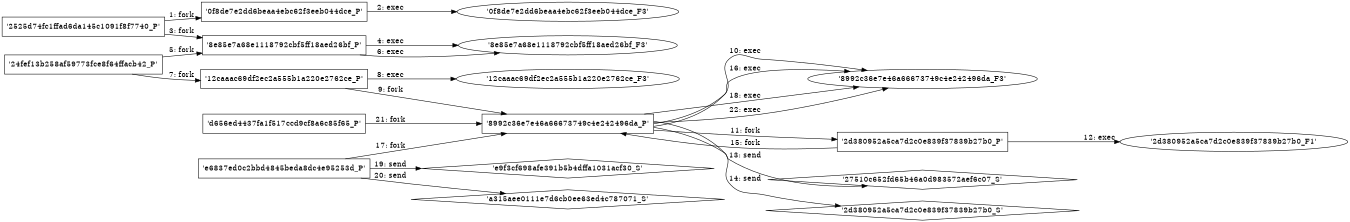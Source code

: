 digraph "D:\Learning\Paper\apt\基于CTI的攻击预警\Dataset\攻击图\ASGfromALLCTI\New Fakebank Variant Intercepts Calls to Connect Banking Users to Scammers.dot" {
rankdir="LR"
size="9"
fixedsize="false"
splines="true"
nodesep=0.3
ranksep=0
fontsize=10
overlap="scalexy"
engine= "neato"
	"'2525d74fc1ffad6da145c1091f8f7740_P'" [node_type=Process shape=box]
	"'0f8de7e2dd6beaa4ebc62f3eeb044dce_P'" [node_type=Process shape=box]
	"'2525d74fc1ffad6da145c1091f8f7740_P'" -> "'0f8de7e2dd6beaa4ebc62f3eeb044dce_P'" [label="1: fork"]
	"'0f8de7e2dd6beaa4ebc62f3eeb044dce_P'" [node_type=Process shape=box]
	"'0f8de7e2dd6beaa4ebc62f3eeb044dce_F3'" [node_type=File shape=ellipse]
	"'0f8de7e2dd6beaa4ebc62f3eeb044dce_P'" -> "'0f8de7e2dd6beaa4ebc62f3eeb044dce_F3'" [label="2: exec"]
	"'2525d74fc1ffad6da145c1091f8f7740_P'" [node_type=Process shape=box]
	"'8e85e7a68e1118792cbf5ff18aed26bf_P'" [node_type=Process shape=box]
	"'2525d74fc1ffad6da145c1091f8f7740_P'" -> "'8e85e7a68e1118792cbf5ff18aed26bf_P'" [label="3: fork"]
	"'8e85e7a68e1118792cbf5ff18aed26bf_P'" [node_type=Process shape=box]
	"'8e85e7a68e1118792cbf5ff18aed26bf_F3'" [node_type=File shape=ellipse]
	"'8e85e7a68e1118792cbf5ff18aed26bf_P'" -> "'8e85e7a68e1118792cbf5ff18aed26bf_F3'" [label="4: exec"]
	"'24fef13b258af59773fce8f64ffacb42_P'" [node_type=Process shape=box]
	"'8e85e7a68e1118792cbf5ff18aed26bf_P'" [node_type=Process shape=box]
	"'24fef13b258af59773fce8f64ffacb42_P'" -> "'8e85e7a68e1118792cbf5ff18aed26bf_P'" [label="5: fork"]
	"'8e85e7a68e1118792cbf5ff18aed26bf_P'" [node_type=Process shape=box]
	"'8e85e7a68e1118792cbf5ff18aed26bf_F3'" [node_type=File shape=ellipse]
	"'8e85e7a68e1118792cbf5ff18aed26bf_P'" -> "'8e85e7a68e1118792cbf5ff18aed26bf_F3'" [label="6: exec"]
	"'24fef13b258af59773fce8f64ffacb42_P'" [node_type=Process shape=box]
	"'12caaac69df2ec2a555b1a220e2762ce_P'" [node_type=Process shape=box]
	"'24fef13b258af59773fce8f64ffacb42_P'" -> "'12caaac69df2ec2a555b1a220e2762ce_P'" [label="7: fork"]
	"'12caaac69df2ec2a555b1a220e2762ce_P'" [node_type=Process shape=box]
	"'12caaac69df2ec2a555b1a220e2762ce_F3'" [node_type=File shape=ellipse]
	"'12caaac69df2ec2a555b1a220e2762ce_P'" -> "'12caaac69df2ec2a555b1a220e2762ce_F3'" [label="8: exec"]
	"'12caaac69df2ec2a555b1a220e2762ce_P'" [node_type=Process shape=box]
	"'8992c36e7e46a66673749c4e242496da_P'" [node_type=Process shape=box]
	"'12caaac69df2ec2a555b1a220e2762ce_P'" -> "'8992c36e7e46a66673749c4e242496da_P'" [label="9: fork"]
	"'8992c36e7e46a66673749c4e242496da_P'" [node_type=Process shape=box]
	"'8992c36e7e46a66673749c4e242496da_F3'" [node_type=File shape=ellipse]
	"'8992c36e7e46a66673749c4e242496da_P'" -> "'8992c36e7e46a66673749c4e242496da_F3'" [label="10: exec"]
	"'8992c36e7e46a66673749c4e242496da_P'" [node_type=Process shape=box]
	"'2d380952a5ca7d2c0e839f37839b27b0_P'" [node_type=Process shape=box]
	"'8992c36e7e46a66673749c4e242496da_P'" -> "'2d380952a5ca7d2c0e839f37839b27b0_P'" [label="11: fork"]
	"'2d380952a5ca7d2c0e839f37839b27b0_P'" [node_type=Process shape=box]
	"'2d380952a5ca7d2c0e839f37839b27b0_F1'" [node_type=File shape=ellipse]
	"'2d380952a5ca7d2c0e839f37839b27b0_P'" -> "'2d380952a5ca7d2c0e839f37839b27b0_F1'" [label="12: exec"]
	"'27510c652fd65b46a0d983572aef6c07_S'" [node_type=Socket shape=diamond]
	"'8992c36e7e46a66673749c4e242496da_P'" [node_type=Process shape=box]
	"'8992c36e7e46a66673749c4e242496da_P'" -> "'27510c652fd65b46a0d983572aef6c07_S'" [label="13: send"]
	"'2d380952a5ca7d2c0e839f37839b27b0_S'" [node_type=Socket shape=diamond]
	"'8992c36e7e46a66673749c4e242496da_P'" [node_type=Process shape=box]
	"'8992c36e7e46a66673749c4e242496da_P'" -> "'2d380952a5ca7d2c0e839f37839b27b0_S'" [label="14: send"]
	"'2d380952a5ca7d2c0e839f37839b27b0_P'" [node_type=Process shape=box]
	"'8992c36e7e46a66673749c4e242496da_P'" [node_type=Process shape=box]
	"'2d380952a5ca7d2c0e839f37839b27b0_P'" -> "'8992c36e7e46a66673749c4e242496da_P'" [label="15: fork"]
	"'8992c36e7e46a66673749c4e242496da_P'" [node_type=Process shape=box]
	"'8992c36e7e46a66673749c4e242496da_F3'" [node_type=File shape=ellipse]
	"'8992c36e7e46a66673749c4e242496da_P'" -> "'8992c36e7e46a66673749c4e242496da_F3'" [label="16: exec"]
	"'e6837ed0c2bbd4845beda8dc4e95253d_P'" [node_type=Process shape=box]
	"'8992c36e7e46a66673749c4e242496da_P'" [node_type=Process shape=box]
	"'e6837ed0c2bbd4845beda8dc4e95253d_P'" -> "'8992c36e7e46a66673749c4e242496da_P'" [label="17: fork"]
	"'8992c36e7e46a66673749c4e242496da_P'" [node_type=Process shape=box]
	"'8992c36e7e46a66673749c4e242496da_F3'" [node_type=File shape=ellipse]
	"'8992c36e7e46a66673749c4e242496da_P'" -> "'8992c36e7e46a66673749c4e242496da_F3'" [label="18: exec"]
	"'e9f3cf698afe391b5b4dffa1031acf30_S'" [node_type=Socket shape=diamond]
	"'e6837ed0c2bbd4845beda8dc4e95253d_P'" [node_type=Process shape=box]
	"'e6837ed0c2bbd4845beda8dc4e95253d_P'" -> "'e9f3cf698afe391b5b4dffa1031acf30_S'" [label="19: send"]
	"'a315aee0111e7d6cb0ee63ed4c787071_S'" [node_type=Socket shape=diamond]
	"'e6837ed0c2bbd4845beda8dc4e95253d_P'" [node_type=Process shape=box]
	"'e6837ed0c2bbd4845beda8dc4e95253d_P'" -> "'a315aee0111e7d6cb0ee63ed4c787071_S'" [label="20: send"]
	"'d656ed4437fa1f517ccd9cf8a6c85f65_P'" [node_type=Process shape=box]
	"'8992c36e7e46a66673749c4e242496da_P'" [node_type=Process shape=box]
	"'d656ed4437fa1f517ccd9cf8a6c85f65_P'" -> "'8992c36e7e46a66673749c4e242496da_P'" [label="21: fork"]
	"'8992c36e7e46a66673749c4e242496da_P'" [node_type=Process shape=box]
	"'8992c36e7e46a66673749c4e242496da_F3'" [node_type=File shape=ellipse]
	"'8992c36e7e46a66673749c4e242496da_P'" -> "'8992c36e7e46a66673749c4e242496da_F3'" [label="22: exec"]
}
